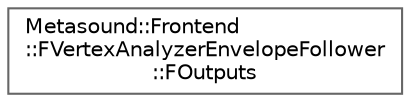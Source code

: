 digraph "Graphical Class Hierarchy"
{
 // INTERACTIVE_SVG=YES
 // LATEX_PDF_SIZE
  bgcolor="transparent";
  edge [fontname=Helvetica,fontsize=10,labelfontname=Helvetica,labelfontsize=10];
  node [fontname=Helvetica,fontsize=10,shape=box,height=0.2,width=0.4];
  rankdir="LR";
  Node0 [id="Node000000",label="Metasound::Frontend\l::FVertexAnalyzerEnvelopeFollower\l::FOutputs",height=0.2,width=0.4,color="grey40", fillcolor="white", style="filled",URL="$d7/d91/structMetasound_1_1Frontend_1_1FVertexAnalyzerEnvelopeFollower_1_1FOutputs.html",tooltip=" "];
}
